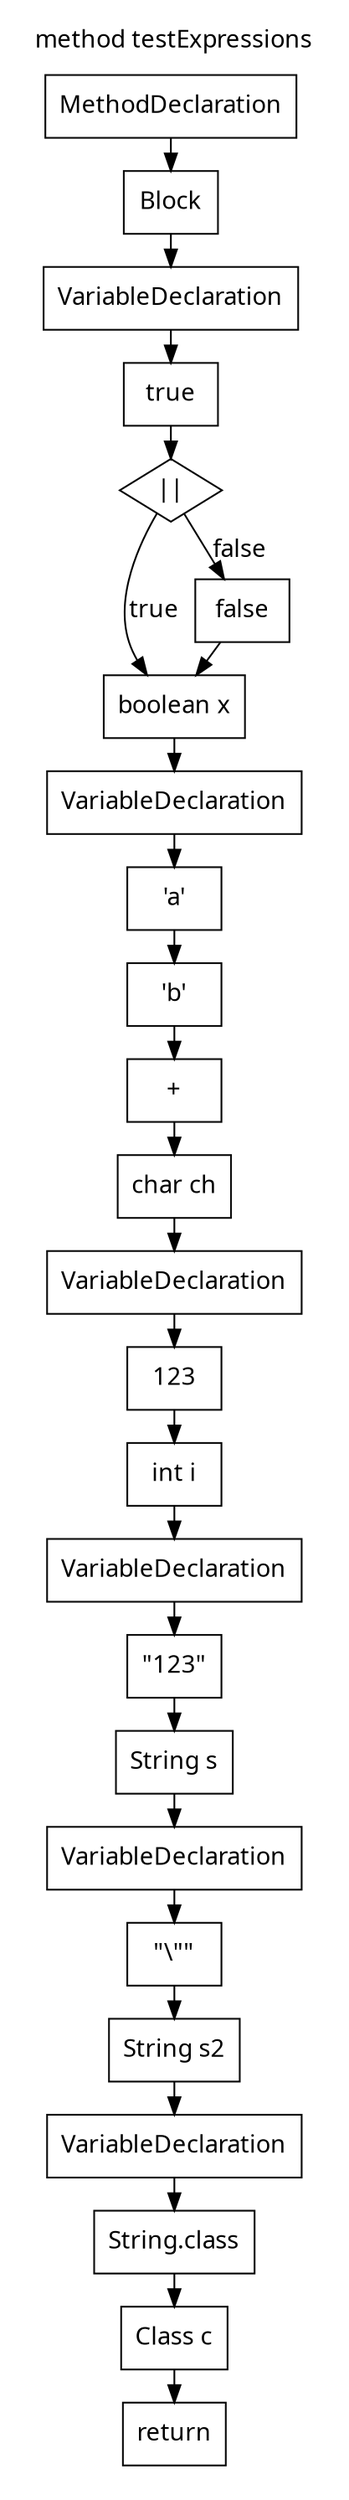 digraph G {
  node [
    shape = rect;
    fontname = "Handlee";
  ]
  edge [
    fontname = "Handlee";
  ]
  bgcolor = transparent;
  fontname = "Handlee";
  compound = true;
  s_8 [
    class = "methodDeclaration";
    label = "MethodDeclaration";
    fillcolor = white;
    style = filled;
  ];
  s_8_3 [
    class = "block";
    label = "Block";
    fillcolor = white;
    style = filled;
  ];
  s_11 [
    class = "variableDeclaration";
    label = "VariableDeclaration";
    fillcolor = white;
    style = filled;
  ];
  s_11_2 [
    class = "variableDeclarationFragment";
    label = "boolean x";
    fillcolor = white;
    style = filled;
  ];
  s_11_4 [
    class = "infixExpression infixConditional";
    label = "||";
    fillcolor = white;
    shape = diamond;
    style = filled;
  ];
  s_11_5 [
    class = "booleanLiteral literal";
    label = "true";
    fillcolor = white;
    style = filled;
  ];
  s_11_6 [
    class = "booleanLiteral literal";
    label = "false";
    fillcolor = white;
    style = filled;
  ];
  s_12 [
    class = "variableDeclaration";
    label = "VariableDeclaration";
    fillcolor = white;
    style = filled;
  ];
  s_12_2 [
    class = "variableDeclarationFragment";
    label = "char ch";
    fillcolor = white;
    style = filled;
  ];
  s_12_4 [
    class = "infixExpression";
    label = "+";
    fillcolor = white;
    style = filled;
  ];
  s_12_5 [
    class = "characterLiteral literal";
    label = "'a'";
    fillcolor = white;
    style = filled;
  ];
  s_12_6 [
    class = "characterLiteral literal";
    label = "'b'";
    fillcolor = white;
    style = filled;
  ];
  s_13 [
    class = "variableDeclaration";
    label = "VariableDeclaration";
    fillcolor = white;
    style = filled;
  ];
  s_13_2 [
    class = "variableDeclarationFragment";
    label = "int i";
    fillcolor = white;
    style = filled;
  ];
  s_13_4 [
    class = "numberLiteral literal";
    label = "123";
    fillcolor = white;
    style = filled;
  ];
  s_14 [
    class = "variableDeclaration";
    label = "VariableDeclaration";
    fillcolor = white;
    style = filled;
  ];
  s_14_3 [
    class = "variableDeclarationFragment";
    label = "String s";
    fillcolor = white;
    style = filled;
  ];
  s_14_5 [
    class = "stringLiteral literal";
    label = "\"123\"";
    fillcolor = white;
    style = filled;
  ];
  s_15 [
    class = "variableDeclaration";
    label = "VariableDeclaration";
    fillcolor = white;
    style = filled;
  ];
  s_15_3 [
    class = "variableDeclarationFragment";
    label = "String s2";
    fillcolor = white;
    style = filled;
  ];
  s_15_5 [
    class = "stringLiteral literal";
    label = "\"\\\"\"";
    fillcolor = white;
    style = filled;
  ];
  s_16 [
    class = "variableDeclaration";
    label = "VariableDeclaration";
    fillcolor = white;
    style = filled;
  ];
  s_16_3 [
    class = "variableDeclarationFragment";
    label = "Class c";
    fillcolor = white;
    style = filled;
  ];
  s_16_5 [
    class = "typeLiteral literal";
    label = "String.class";
    fillcolor = white;
    style = filled;
  ];
  m_18 [
    class = "method end";
    label = "return";
    fillcolor = white;
    style = filled;
  ];
  s_8 -> s_8_3;
  s_8_3 -> s_11;
  s_11 -> s_11_5;
  s_11_5 -> s_11_4;
  s_11_4 -> s_11_6 [
    label="false";
  ];
  s_11_4 -> s_11_2 [
    label="true";
  ];
  s_11_6 -> s_11_2;
  s_11_2 -> s_12;
  s_12 -> s_12_5;
  s_12_5 -> s_12_6;
  s_12_6 -> s_12_4;
  s_12_4 -> s_12_2;
  s_12_2 -> s_13;
  s_13 -> s_13_4;
  s_13_4 -> s_13_2;
  s_13_2 -> s_14;
  s_14 -> s_14_5;
  s_14_5 -> s_14_3;
  s_14_3 -> s_15;
  s_15 -> s_15_5;
  s_15_5 -> s_15_3;
  s_15_3 -> s_16;
  s_16 -> s_16_5;
  s_16_5 -> s_16_3;
  s_16_3 -> m_18;

  subgraph cluster_m_8 {
    label="method testExpressions";
    labeljust = "l";
    ranksep = 0.5;
    pencolor = transparent;
    s_8; s_8_3; s_11; s_11_2; s_11_4; s_11_5; s_11_6; s_12; s_12_2; s_12_4; s_12_5; s_12_6; s_13; s_13_2; s_13_4; s_14; s_14_3; s_14_5; s_15; s_15_3; s_15_5; s_16; s_16_3; s_16_5; m_18;
  }
}


